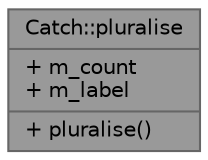 digraph "Catch::pluralise"
{
 // LATEX_PDF_SIZE
  bgcolor="transparent";
  edge [fontname=Helvetica,fontsize=10,labelfontname=Helvetica,labelfontsize=10];
  node [fontname=Helvetica,fontsize=10,shape=box,height=0.2,width=0.4];
  Node1 [shape=record,label="{Catch::pluralise\n|+ m_count\l+ m_label\l|+ pluralise()\l}",height=0.2,width=0.4,color="gray40", fillcolor="grey60", style="filled", fontcolor="black",tooltip=" "];
}
